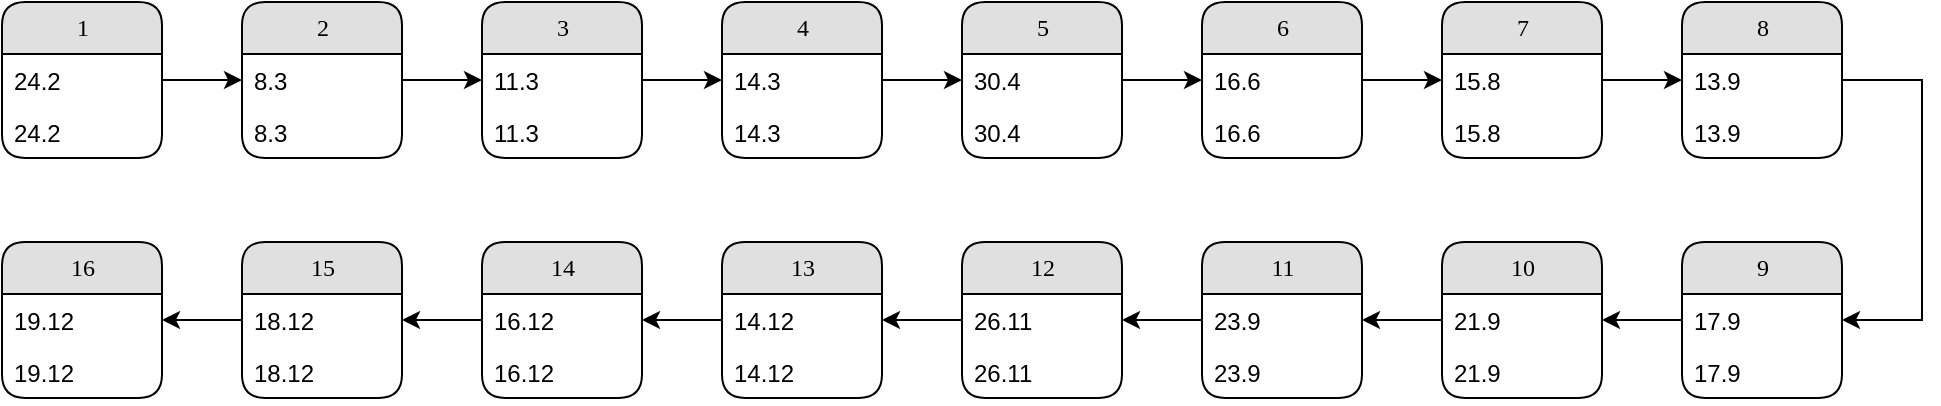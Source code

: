 <mxfile version="12.7.9" type="device"><diagram name="Page-1" id="b520641d-4fe3-3701-9064-5fc419738815"><mxGraphModel dx="1442" dy="556" grid="1" gridSize="10" guides="1" tooltips="1" connect="1" arrows="1" fold="1" page="1" pageScale="1" pageWidth="1100" pageHeight="850" background="#ffffff" math="0" shadow="0"><root><mxCell id="0"/><mxCell id="1" parent="0"/><mxCell id="21ea969265ad0168-6" value="1" style="swimlane;html=1;fontStyle=0;childLayout=stackLayout;horizontal=1;startSize=26;fillColor=#e0e0e0;horizontalStack=0;resizeParent=1;resizeLast=0;collapsible=1;marginBottom=0;swimlaneFillColor=#ffffff;align=center;rounded=1;shadow=0;comic=0;labelBackgroundColor=none;strokeWidth=1;fontFamily=Verdana;fontSize=12" parent="1" vertex="1"><mxGeometry x="60" y="280" width="80" height="78" as="geometry"/></mxCell><mxCell id="21ea969265ad0168-7" value="24.2" style="text;html=1;strokeColor=none;fillColor=none;spacingLeft=4;spacingRight=4;whiteSpace=wrap;overflow=hidden;rotatable=0;points=[[0,0.5],[1,0.5]];portConstraint=eastwest;" parent="21ea969265ad0168-6" vertex="1"><mxGeometry y="26" width="80" height="26" as="geometry"/></mxCell><mxCell id="21ea969265ad0168-8" value="24.2" style="text;html=1;strokeColor=none;fillColor=none;spacingLeft=4;spacingRight=4;whiteSpace=wrap;overflow=hidden;rotatable=0;points=[[0,0.5],[1,0.5]];portConstraint=eastwest;" parent="21ea969265ad0168-6" vertex="1"><mxGeometry y="52" width="80" height="26" as="geometry"/></mxCell><mxCell id="gtqQUHgXZfApAZIPuT3w-58" value="16" style="swimlane;html=1;fontStyle=0;childLayout=stackLayout;horizontal=1;startSize=26;fillColor=#e0e0e0;horizontalStack=0;resizeParent=1;resizeLast=0;collapsible=1;marginBottom=0;swimlaneFillColor=#ffffff;align=center;rounded=1;shadow=0;comic=0;labelBackgroundColor=none;strokeWidth=1;fontFamily=Verdana;fontSize=12" vertex="1" parent="1"><mxGeometry x="60" y="400" width="80" height="78" as="geometry"/></mxCell><mxCell id="gtqQUHgXZfApAZIPuT3w-59" value="19.12" style="text;html=1;strokeColor=none;fillColor=none;spacingLeft=4;spacingRight=4;whiteSpace=wrap;overflow=hidden;rotatable=0;points=[[0,0.5],[1,0.5]];portConstraint=eastwest;" vertex="1" parent="gtqQUHgXZfApAZIPuT3w-58"><mxGeometry y="26" width="80" height="26" as="geometry"/></mxCell><mxCell id="gtqQUHgXZfApAZIPuT3w-60" value="19.12" style="text;html=1;strokeColor=none;fillColor=none;spacingLeft=4;spacingRight=4;whiteSpace=wrap;overflow=hidden;rotatable=0;points=[[0,0.5],[1,0.5]];portConstraint=eastwest;" vertex="1" parent="gtqQUHgXZfApAZIPuT3w-58"><mxGeometry y="52" width="80" height="26" as="geometry"/></mxCell><mxCell id="gtqQUHgXZfApAZIPuT3w-61" value="15" style="swimlane;html=1;fontStyle=0;childLayout=stackLayout;horizontal=1;startSize=26;fillColor=#e0e0e0;horizontalStack=0;resizeParent=1;resizeLast=0;collapsible=1;marginBottom=0;swimlaneFillColor=#ffffff;align=center;rounded=1;shadow=0;comic=0;labelBackgroundColor=none;strokeWidth=1;fontFamily=Verdana;fontSize=12" vertex="1" parent="1"><mxGeometry x="180" y="400" width="80" height="78" as="geometry"/></mxCell><mxCell id="gtqQUHgXZfApAZIPuT3w-62" value="18.12" style="text;html=1;strokeColor=none;fillColor=none;spacingLeft=4;spacingRight=4;whiteSpace=wrap;overflow=hidden;rotatable=0;points=[[0,0.5],[1,0.5]];portConstraint=eastwest;" vertex="1" parent="gtqQUHgXZfApAZIPuT3w-61"><mxGeometry y="26" width="80" height="26" as="geometry"/></mxCell><mxCell id="gtqQUHgXZfApAZIPuT3w-63" value="18.12" style="text;html=1;strokeColor=none;fillColor=none;spacingLeft=4;spacingRight=4;whiteSpace=wrap;overflow=hidden;rotatable=0;points=[[0,0.5],[1,0.5]];portConstraint=eastwest;" vertex="1" parent="gtqQUHgXZfApAZIPuT3w-61"><mxGeometry y="52" width="80" height="26" as="geometry"/></mxCell><mxCell id="gtqQUHgXZfApAZIPuT3w-64" value="14" style="swimlane;html=1;fontStyle=0;childLayout=stackLayout;horizontal=1;startSize=26;fillColor=#e0e0e0;horizontalStack=0;resizeParent=1;resizeLast=0;collapsible=1;marginBottom=0;swimlaneFillColor=#ffffff;align=center;rounded=1;shadow=0;comic=0;labelBackgroundColor=none;strokeWidth=1;fontFamily=Verdana;fontSize=12" vertex="1" parent="1"><mxGeometry x="300" y="400" width="80" height="78" as="geometry"/></mxCell><mxCell id="gtqQUHgXZfApAZIPuT3w-65" value="16.12" style="text;html=1;strokeColor=none;fillColor=none;spacingLeft=4;spacingRight=4;whiteSpace=wrap;overflow=hidden;rotatable=0;points=[[0,0.5],[1,0.5]];portConstraint=eastwest;" vertex="1" parent="gtqQUHgXZfApAZIPuT3w-64"><mxGeometry y="26" width="80" height="26" as="geometry"/></mxCell><mxCell id="gtqQUHgXZfApAZIPuT3w-66" value="16.12" style="text;html=1;strokeColor=none;fillColor=none;spacingLeft=4;spacingRight=4;whiteSpace=wrap;overflow=hidden;rotatable=0;points=[[0,0.5],[1,0.5]];portConstraint=eastwest;" vertex="1" parent="gtqQUHgXZfApAZIPuT3w-64"><mxGeometry y="52" width="80" height="26" as="geometry"/></mxCell><mxCell id="gtqQUHgXZfApAZIPuT3w-67" value="13" style="swimlane;html=1;fontStyle=0;childLayout=stackLayout;horizontal=1;startSize=26;fillColor=#e0e0e0;horizontalStack=0;resizeParent=1;resizeLast=0;collapsible=1;marginBottom=0;swimlaneFillColor=#ffffff;align=center;rounded=1;shadow=0;comic=0;labelBackgroundColor=none;strokeWidth=1;fontFamily=Verdana;fontSize=12" vertex="1" parent="1"><mxGeometry x="420" y="400" width="80" height="78" as="geometry"/></mxCell><mxCell id="gtqQUHgXZfApAZIPuT3w-68" value="14.12" style="text;html=1;strokeColor=none;fillColor=none;spacingLeft=4;spacingRight=4;whiteSpace=wrap;overflow=hidden;rotatable=0;points=[[0,0.5],[1,0.5]];portConstraint=eastwest;" vertex="1" parent="gtqQUHgXZfApAZIPuT3w-67"><mxGeometry y="26" width="80" height="26" as="geometry"/></mxCell><mxCell id="gtqQUHgXZfApAZIPuT3w-69" value="14.12" style="text;html=1;strokeColor=none;fillColor=none;spacingLeft=4;spacingRight=4;whiteSpace=wrap;overflow=hidden;rotatable=0;points=[[0,0.5],[1,0.5]];portConstraint=eastwest;" vertex="1" parent="gtqQUHgXZfApAZIPuT3w-67"><mxGeometry y="52" width="80" height="26" as="geometry"/></mxCell><mxCell id="gtqQUHgXZfApAZIPuT3w-70" value="12" style="swimlane;html=1;fontStyle=0;childLayout=stackLayout;horizontal=1;startSize=26;fillColor=#e0e0e0;horizontalStack=0;resizeParent=1;resizeLast=0;collapsible=1;marginBottom=0;swimlaneFillColor=#ffffff;align=center;rounded=1;shadow=0;comic=0;labelBackgroundColor=none;strokeWidth=1;fontFamily=Verdana;fontSize=12" vertex="1" parent="1"><mxGeometry x="540" y="400" width="80" height="78" as="geometry"/></mxCell><mxCell id="gtqQUHgXZfApAZIPuT3w-71" value="26.11" style="text;html=1;strokeColor=none;fillColor=none;spacingLeft=4;spacingRight=4;whiteSpace=wrap;overflow=hidden;rotatable=0;points=[[0,0.5],[1,0.5]];portConstraint=eastwest;" vertex="1" parent="gtqQUHgXZfApAZIPuT3w-70"><mxGeometry y="26" width="80" height="26" as="geometry"/></mxCell><mxCell id="gtqQUHgXZfApAZIPuT3w-72" value="26.11" style="text;html=1;strokeColor=none;fillColor=none;spacingLeft=4;spacingRight=4;whiteSpace=wrap;overflow=hidden;rotatable=0;points=[[0,0.5],[1,0.5]];portConstraint=eastwest;" vertex="1" parent="gtqQUHgXZfApAZIPuT3w-70"><mxGeometry y="52" width="80" height="26" as="geometry"/></mxCell><mxCell id="gtqQUHgXZfApAZIPuT3w-73" value="11" style="swimlane;html=1;fontStyle=0;childLayout=stackLayout;horizontal=1;startSize=26;fillColor=#e0e0e0;horizontalStack=0;resizeParent=1;resizeLast=0;collapsible=1;marginBottom=0;swimlaneFillColor=#ffffff;align=center;rounded=1;shadow=0;comic=0;labelBackgroundColor=none;strokeWidth=1;fontFamily=Verdana;fontSize=12" vertex="1" parent="1"><mxGeometry x="660" y="400" width="80" height="78" as="geometry"/></mxCell><mxCell id="gtqQUHgXZfApAZIPuT3w-74" value="23.9" style="text;html=1;strokeColor=none;fillColor=none;spacingLeft=4;spacingRight=4;whiteSpace=wrap;overflow=hidden;rotatable=0;points=[[0,0.5],[1,0.5]];portConstraint=eastwest;" vertex="1" parent="gtqQUHgXZfApAZIPuT3w-73"><mxGeometry y="26" width="80" height="26" as="geometry"/></mxCell><mxCell id="gtqQUHgXZfApAZIPuT3w-75" value="23.9" style="text;html=1;strokeColor=none;fillColor=none;spacingLeft=4;spacingRight=4;whiteSpace=wrap;overflow=hidden;rotatable=0;points=[[0,0.5],[1,0.5]];portConstraint=eastwest;" vertex="1" parent="gtqQUHgXZfApAZIPuT3w-73"><mxGeometry y="52" width="80" height="26" as="geometry"/></mxCell><mxCell id="gtqQUHgXZfApAZIPuT3w-76" value="10" style="swimlane;html=1;fontStyle=0;childLayout=stackLayout;horizontal=1;startSize=26;fillColor=#e0e0e0;horizontalStack=0;resizeParent=1;resizeLast=0;collapsible=1;marginBottom=0;swimlaneFillColor=#ffffff;align=center;rounded=1;shadow=0;comic=0;labelBackgroundColor=none;strokeWidth=1;fontFamily=Verdana;fontSize=12" vertex="1" parent="1"><mxGeometry x="780" y="400" width="80" height="78" as="geometry"/></mxCell><mxCell id="gtqQUHgXZfApAZIPuT3w-77" value="21.9" style="text;html=1;strokeColor=none;fillColor=none;spacingLeft=4;spacingRight=4;whiteSpace=wrap;overflow=hidden;rotatable=0;points=[[0,0.5],[1,0.5]];portConstraint=eastwest;" vertex="1" parent="gtqQUHgXZfApAZIPuT3w-76"><mxGeometry y="26" width="80" height="26" as="geometry"/></mxCell><mxCell id="gtqQUHgXZfApAZIPuT3w-78" value="21.9" style="text;html=1;strokeColor=none;fillColor=none;spacingLeft=4;spacingRight=4;whiteSpace=wrap;overflow=hidden;rotatable=0;points=[[0,0.5],[1,0.5]];portConstraint=eastwest;" vertex="1" parent="gtqQUHgXZfApAZIPuT3w-76"><mxGeometry y="52" width="80" height="26" as="geometry"/></mxCell><mxCell id="gtqQUHgXZfApAZIPuT3w-114" value="" style="edgeStyle=orthogonalEdgeStyle;rounded=0;orthogonalLoop=1;jettySize=auto;html=1;" edge="1" parent="1" source="gtqQUHgXZfApAZIPuT3w-79" target="gtqQUHgXZfApAZIPuT3w-77"><mxGeometry relative="1" as="geometry"/></mxCell><mxCell id="gtqQUHgXZfApAZIPuT3w-79" value="9" style="swimlane;html=1;fontStyle=0;childLayout=stackLayout;horizontal=1;startSize=26;fillColor=#e0e0e0;horizontalStack=0;resizeParent=1;resizeLast=0;collapsible=1;marginBottom=0;swimlaneFillColor=#ffffff;align=center;rounded=1;shadow=0;comic=0;labelBackgroundColor=none;strokeWidth=1;fontFamily=Verdana;fontSize=12" vertex="1" parent="1"><mxGeometry x="900" y="400" width="80" height="78" as="geometry"/></mxCell><mxCell id="gtqQUHgXZfApAZIPuT3w-80" value="17.9" style="text;html=1;strokeColor=none;fillColor=none;spacingLeft=4;spacingRight=4;whiteSpace=wrap;overflow=hidden;rotatable=0;points=[[0,0.5],[1,0.5]];portConstraint=eastwest;" vertex="1" parent="gtqQUHgXZfApAZIPuT3w-79"><mxGeometry y="26" width="80" height="26" as="geometry"/></mxCell><mxCell id="gtqQUHgXZfApAZIPuT3w-81" value="17.9" style="text;html=1;strokeColor=none;fillColor=none;spacingLeft=4;spacingRight=4;whiteSpace=wrap;overflow=hidden;rotatable=0;points=[[0,0.5],[1,0.5]];portConstraint=eastwest;" vertex="1" parent="gtqQUHgXZfApAZIPuT3w-79"><mxGeometry y="52" width="80" height="26" as="geometry"/></mxCell><mxCell id="gtqQUHgXZfApAZIPuT3w-127" value="" style="edgeStyle=orthogonalEdgeStyle;rounded=0;orthogonalLoop=1;jettySize=auto;html=1;entryX=1;entryY=0.5;entryDx=0;entryDy=0;" edge="1" parent="1" source="gtqQUHgXZfApAZIPuT3w-82" target="gtqQUHgXZfApAZIPuT3w-80"><mxGeometry relative="1" as="geometry"><mxPoint x="1060" y="319" as="targetPoint"/><Array as="points"><mxPoint x="1020" y="319"/><mxPoint x="1020" y="439"/></Array></mxGeometry></mxCell><mxCell id="gtqQUHgXZfApAZIPuT3w-82" value="8" style="swimlane;html=1;fontStyle=0;childLayout=stackLayout;horizontal=1;startSize=26;fillColor=#e0e0e0;horizontalStack=0;resizeParent=1;resizeLast=0;collapsible=1;marginBottom=0;swimlaneFillColor=#ffffff;align=center;rounded=1;shadow=0;comic=0;labelBackgroundColor=none;strokeWidth=1;fontFamily=Verdana;fontSize=12" vertex="1" parent="1"><mxGeometry x="900" y="280" width="80" height="78" as="geometry"/></mxCell><mxCell id="gtqQUHgXZfApAZIPuT3w-83" value="13.9" style="text;html=1;strokeColor=none;fillColor=none;spacingLeft=4;spacingRight=4;whiteSpace=wrap;overflow=hidden;rotatable=0;points=[[0,0.5],[1,0.5]];portConstraint=eastwest;" vertex="1" parent="gtqQUHgXZfApAZIPuT3w-82"><mxGeometry y="26" width="80" height="26" as="geometry"/></mxCell><mxCell id="gtqQUHgXZfApAZIPuT3w-84" value="13.9" style="text;html=1;strokeColor=none;fillColor=none;spacingLeft=4;spacingRight=4;whiteSpace=wrap;overflow=hidden;rotatable=0;points=[[0,0.5],[1,0.5]];portConstraint=eastwest;" vertex="1" parent="gtqQUHgXZfApAZIPuT3w-82"><mxGeometry y="52" width="80" height="26" as="geometry"/></mxCell><mxCell id="gtqQUHgXZfApAZIPuT3w-85" value="7" style="swimlane;html=1;fontStyle=0;childLayout=stackLayout;horizontal=1;startSize=26;fillColor=#e0e0e0;horizontalStack=0;resizeParent=1;resizeLast=0;collapsible=1;marginBottom=0;swimlaneFillColor=#ffffff;align=center;rounded=1;shadow=0;comic=0;labelBackgroundColor=none;strokeWidth=1;fontFamily=Verdana;fontSize=12" vertex="1" parent="1"><mxGeometry x="780" y="280" width="80" height="78" as="geometry"/></mxCell><mxCell id="gtqQUHgXZfApAZIPuT3w-86" value="15.8" style="text;html=1;strokeColor=none;fillColor=none;spacingLeft=4;spacingRight=4;whiteSpace=wrap;overflow=hidden;rotatable=0;points=[[0,0.5],[1,0.5]];portConstraint=eastwest;" vertex="1" parent="gtqQUHgXZfApAZIPuT3w-85"><mxGeometry y="26" width="80" height="26" as="geometry"/></mxCell><mxCell id="gtqQUHgXZfApAZIPuT3w-87" value="15.8" style="text;html=1;strokeColor=none;fillColor=none;spacingLeft=4;spacingRight=4;whiteSpace=wrap;overflow=hidden;rotatable=0;points=[[0,0.5],[1,0.5]];portConstraint=eastwest;" vertex="1" parent="gtqQUHgXZfApAZIPuT3w-85"><mxGeometry y="52" width="80" height="26" as="geometry"/></mxCell><mxCell id="gtqQUHgXZfApAZIPuT3w-88" value="6" style="swimlane;html=1;fontStyle=0;childLayout=stackLayout;horizontal=1;startSize=26;fillColor=#e0e0e0;horizontalStack=0;resizeParent=1;resizeLast=0;collapsible=1;marginBottom=0;swimlaneFillColor=#ffffff;align=center;rounded=1;shadow=0;comic=0;labelBackgroundColor=none;strokeWidth=1;fontFamily=Verdana;fontSize=12" vertex="1" parent="1"><mxGeometry x="660" y="280" width="80" height="78" as="geometry"/></mxCell><mxCell id="gtqQUHgXZfApAZIPuT3w-89" value="16.6" style="text;html=1;strokeColor=none;fillColor=none;spacingLeft=4;spacingRight=4;whiteSpace=wrap;overflow=hidden;rotatable=0;points=[[0,0.5],[1,0.5]];portConstraint=eastwest;" vertex="1" parent="gtqQUHgXZfApAZIPuT3w-88"><mxGeometry y="26" width="80" height="26" as="geometry"/></mxCell><mxCell id="gtqQUHgXZfApAZIPuT3w-90" value="16.6" style="text;html=1;strokeColor=none;fillColor=none;spacingLeft=4;spacingRight=4;whiteSpace=wrap;overflow=hidden;rotatable=0;points=[[0,0.5],[1,0.5]];portConstraint=eastwest;" vertex="1" parent="gtqQUHgXZfApAZIPuT3w-88"><mxGeometry y="52" width="80" height="26" as="geometry"/></mxCell><mxCell id="gtqQUHgXZfApAZIPuT3w-91" value="5" style="swimlane;html=1;fontStyle=0;childLayout=stackLayout;horizontal=1;startSize=26;fillColor=#e0e0e0;horizontalStack=0;resizeParent=1;resizeLast=0;collapsible=1;marginBottom=0;swimlaneFillColor=#ffffff;align=center;rounded=1;shadow=0;comic=0;labelBackgroundColor=none;strokeWidth=1;fontFamily=Verdana;fontSize=12" vertex="1" parent="1"><mxGeometry x="540" y="280" width="80" height="78" as="geometry"/></mxCell><mxCell id="gtqQUHgXZfApAZIPuT3w-92" value="30.4" style="text;html=1;strokeColor=none;fillColor=none;spacingLeft=4;spacingRight=4;whiteSpace=wrap;overflow=hidden;rotatable=0;points=[[0,0.5],[1,0.5]];portConstraint=eastwest;" vertex="1" parent="gtqQUHgXZfApAZIPuT3w-91"><mxGeometry y="26" width="80" height="26" as="geometry"/></mxCell><mxCell id="gtqQUHgXZfApAZIPuT3w-93" value="30.4" style="text;html=1;strokeColor=none;fillColor=none;spacingLeft=4;spacingRight=4;whiteSpace=wrap;overflow=hidden;rotatable=0;points=[[0,0.5],[1,0.5]];portConstraint=eastwest;" vertex="1" parent="gtqQUHgXZfApAZIPuT3w-91"><mxGeometry y="52" width="80" height="26" as="geometry"/></mxCell><mxCell id="gtqQUHgXZfApAZIPuT3w-94" value="4" style="swimlane;html=1;fontStyle=0;childLayout=stackLayout;horizontal=1;startSize=26;fillColor=#e0e0e0;horizontalStack=0;resizeParent=1;resizeLast=0;collapsible=1;marginBottom=0;swimlaneFillColor=#ffffff;align=center;rounded=1;shadow=0;comic=0;labelBackgroundColor=none;strokeWidth=1;fontFamily=Verdana;fontSize=12" vertex="1" parent="1"><mxGeometry x="420" y="280" width="80" height="78" as="geometry"/></mxCell><mxCell id="gtqQUHgXZfApAZIPuT3w-95" value="14.3" style="text;html=1;strokeColor=none;fillColor=none;spacingLeft=4;spacingRight=4;whiteSpace=wrap;overflow=hidden;rotatable=0;points=[[0,0.5],[1,0.5]];portConstraint=eastwest;" vertex="1" parent="gtqQUHgXZfApAZIPuT3w-94"><mxGeometry y="26" width="80" height="26" as="geometry"/></mxCell><mxCell id="gtqQUHgXZfApAZIPuT3w-96" value="14.3" style="text;html=1;strokeColor=none;fillColor=none;spacingLeft=4;spacingRight=4;whiteSpace=wrap;overflow=hidden;rotatable=0;points=[[0,0.5],[1,0.5]];portConstraint=eastwest;" vertex="1" parent="gtqQUHgXZfApAZIPuT3w-94"><mxGeometry y="52" width="80" height="26" as="geometry"/></mxCell><mxCell id="gtqQUHgXZfApAZIPuT3w-97" value="3" style="swimlane;html=1;fontStyle=0;childLayout=stackLayout;horizontal=1;startSize=26;fillColor=#e0e0e0;horizontalStack=0;resizeParent=1;resizeLast=0;collapsible=1;marginBottom=0;swimlaneFillColor=#ffffff;align=center;rounded=1;shadow=0;comic=0;labelBackgroundColor=none;strokeWidth=1;fontFamily=Verdana;fontSize=12" vertex="1" parent="1"><mxGeometry x="300" y="280" width="80" height="78" as="geometry"/></mxCell><mxCell id="gtqQUHgXZfApAZIPuT3w-98" value="11.3" style="text;html=1;strokeColor=none;fillColor=none;spacingLeft=4;spacingRight=4;whiteSpace=wrap;overflow=hidden;rotatable=0;points=[[0,0.5],[1,0.5]];portConstraint=eastwest;" vertex="1" parent="gtqQUHgXZfApAZIPuT3w-97"><mxGeometry y="26" width="80" height="26" as="geometry"/></mxCell><mxCell id="gtqQUHgXZfApAZIPuT3w-99" value="11.3" style="text;html=1;strokeColor=none;fillColor=none;spacingLeft=4;spacingRight=4;whiteSpace=wrap;overflow=hidden;rotatable=0;points=[[0,0.5],[1,0.5]];portConstraint=eastwest;" vertex="1" parent="gtqQUHgXZfApAZIPuT3w-97"><mxGeometry y="52" width="80" height="26" as="geometry"/></mxCell><mxCell id="gtqQUHgXZfApAZIPuT3w-100" value="2" style="swimlane;html=1;fontStyle=0;childLayout=stackLayout;horizontal=1;startSize=26;fillColor=#e0e0e0;horizontalStack=0;resizeParent=1;resizeLast=0;collapsible=1;marginBottom=0;swimlaneFillColor=#ffffff;align=center;rounded=1;shadow=0;comic=0;labelBackgroundColor=none;strokeWidth=1;fontFamily=Verdana;fontSize=12" vertex="1" parent="1"><mxGeometry x="180" y="280" width="80" height="78" as="geometry"/></mxCell><mxCell id="gtqQUHgXZfApAZIPuT3w-101" value="8.3" style="text;html=1;strokeColor=none;fillColor=none;spacingLeft=4;spacingRight=4;whiteSpace=wrap;overflow=hidden;rotatable=0;points=[[0,0.5],[1,0.5]];portConstraint=eastwest;" vertex="1" parent="gtqQUHgXZfApAZIPuT3w-100"><mxGeometry y="26" width="80" height="26" as="geometry"/></mxCell><mxCell id="gtqQUHgXZfApAZIPuT3w-102" value="8.3" style="text;html=1;strokeColor=none;fillColor=none;spacingLeft=4;spacingRight=4;whiteSpace=wrap;overflow=hidden;rotatable=0;points=[[0,0.5],[1,0.5]];portConstraint=eastwest;" vertex="1" parent="gtqQUHgXZfApAZIPuT3w-100"><mxGeometry y="52" width="80" height="26" as="geometry"/></mxCell><mxCell id="gtqQUHgXZfApAZIPuT3w-106" style="edgeStyle=orthogonalEdgeStyle;rounded=0;orthogonalLoop=1;jettySize=auto;html=1;exitX=1;exitY=0.5;exitDx=0;exitDy=0;entryX=0;entryY=0.5;entryDx=0;entryDy=0;" edge="1" parent="1" source="21ea969265ad0168-7" target="gtqQUHgXZfApAZIPuT3w-101"><mxGeometry relative="1" as="geometry"/></mxCell><mxCell id="gtqQUHgXZfApAZIPuT3w-107" style="edgeStyle=orthogonalEdgeStyle;rounded=0;orthogonalLoop=1;jettySize=auto;html=1;exitX=1;exitY=0.5;exitDx=0;exitDy=0;entryX=0;entryY=0.5;entryDx=0;entryDy=0;" edge="1" parent="1" source="gtqQUHgXZfApAZIPuT3w-101" target="gtqQUHgXZfApAZIPuT3w-98"><mxGeometry relative="1" as="geometry"/></mxCell><mxCell id="gtqQUHgXZfApAZIPuT3w-108" style="edgeStyle=orthogonalEdgeStyle;rounded=0;orthogonalLoop=1;jettySize=auto;html=1;exitX=1;exitY=0.5;exitDx=0;exitDy=0;entryX=0;entryY=0.5;entryDx=0;entryDy=0;" edge="1" parent="1" source="gtqQUHgXZfApAZIPuT3w-98" target="gtqQUHgXZfApAZIPuT3w-95"><mxGeometry relative="1" as="geometry"/></mxCell><mxCell id="gtqQUHgXZfApAZIPuT3w-109" style="edgeStyle=orthogonalEdgeStyle;rounded=0;orthogonalLoop=1;jettySize=auto;html=1;exitX=1;exitY=0.5;exitDx=0;exitDy=0;entryX=0;entryY=0.5;entryDx=0;entryDy=0;" edge="1" parent="1" source="gtqQUHgXZfApAZIPuT3w-95" target="gtqQUHgXZfApAZIPuT3w-92"><mxGeometry relative="1" as="geometry"/></mxCell><mxCell id="gtqQUHgXZfApAZIPuT3w-110" style="edgeStyle=orthogonalEdgeStyle;rounded=0;orthogonalLoop=1;jettySize=auto;html=1;exitX=1;exitY=0.5;exitDx=0;exitDy=0;entryX=0;entryY=0.5;entryDx=0;entryDy=0;" edge="1" parent="1" source="gtqQUHgXZfApAZIPuT3w-92" target="gtqQUHgXZfApAZIPuT3w-89"><mxGeometry relative="1" as="geometry"/></mxCell><mxCell id="gtqQUHgXZfApAZIPuT3w-111" style="edgeStyle=orthogonalEdgeStyle;rounded=0;orthogonalLoop=1;jettySize=auto;html=1;exitX=1;exitY=0.5;exitDx=0;exitDy=0;entryX=0;entryY=0.5;entryDx=0;entryDy=0;" edge="1" parent="1" source="gtqQUHgXZfApAZIPuT3w-89" target="gtqQUHgXZfApAZIPuT3w-86"><mxGeometry relative="1" as="geometry"/></mxCell><mxCell id="gtqQUHgXZfApAZIPuT3w-112" value="" style="edgeStyle=orthogonalEdgeStyle;rounded=0;orthogonalLoop=1;jettySize=auto;html=1;" edge="1" parent="1" source="gtqQUHgXZfApAZIPuT3w-86" target="gtqQUHgXZfApAZIPuT3w-83"><mxGeometry relative="1" as="geometry"/></mxCell><mxCell id="gtqQUHgXZfApAZIPuT3w-115" value="" style="edgeStyle=orthogonalEdgeStyle;rounded=0;orthogonalLoop=1;jettySize=auto;html=1;" edge="1" parent="1" source="gtqQUHgXZfApAZIPuT3w-77" target="gtqQUHgXZfApAZIPuT3w-74"><mxGeometry relative="1" as="geometry"/></mxCell><mxCell id="gtqQUHgXZfApAZIPuT3w-116" value="" style="edgeStyle=orthogonalEdgeStyle;rounded=0;orthogonalLoop=1;jettySize=auto;html=1;" edge="1" parent="1" source="gtqQUHgXZfApAZIPuT3w-74" target="gtqQUHgXZfApAZIPuT3w-71"><mxGeometry relative="1" as="geometry"/></mxCell><mxCell id="gtqQUHgXZfApAZIPuT3w-117" value="" style="edgeStyle=orthogonalEdgeStyle;rounded=0;orthogonalLoop=1;jettySize=auto;html=1;" edge="1" parent="1" source="gtqQUHgXZfApAZIPuT3w-71" target="gtqQUHgXZfApAZIPuT3w-68"><mxGeometry relative="1" as="geometry"/></mxCell><mxCell id="gtqQUHgXZfApAZIPuT3w-118" value="" style="edgeStyle=orthogonalEdgeStyle;rounded=0;orthogonalLoop=1;jettySize=auto;html=1;" edge="1" parent="1" source="gtqQUHgXZfApAZIPuT3w-68" target="gtqQUHgXZfApAZIPuT3w-65"><mxGeometry relative="1" as="geometry"/></mxCell><mxCell id="gtqQUHgXZfApAZIPuT3w-119" value="" style="edgeStyle=orthogonalEdgeStyle;rounded=0;orthogonalLoop=1;jettySize=auto;html=1;" edge="1" parent="1" source="gtqQUHgXZfApAZIPuT3w-65" target="gtqQUHgXZfApAZIPuT3w-62"><mxGeometry relative="1" as="geometry"/></mxCell><mxCell id="gtqQUHgXZfApAZIPuT3w-120" value="" style="edgeStyle=orthogonalEdgeStyle;rounded=0;orthogonalLoop=1;jettySize=auto;html=1;" edge="1" parent="1" source="gtqQUHgXZfApAZIPuT3w-62" target="gtqQUHgXZfApAZIPuT3w-59"><mxGeometry relative="1" as="geometry"/></mxCell></root></mxGraphModel></diagram></mxfile>